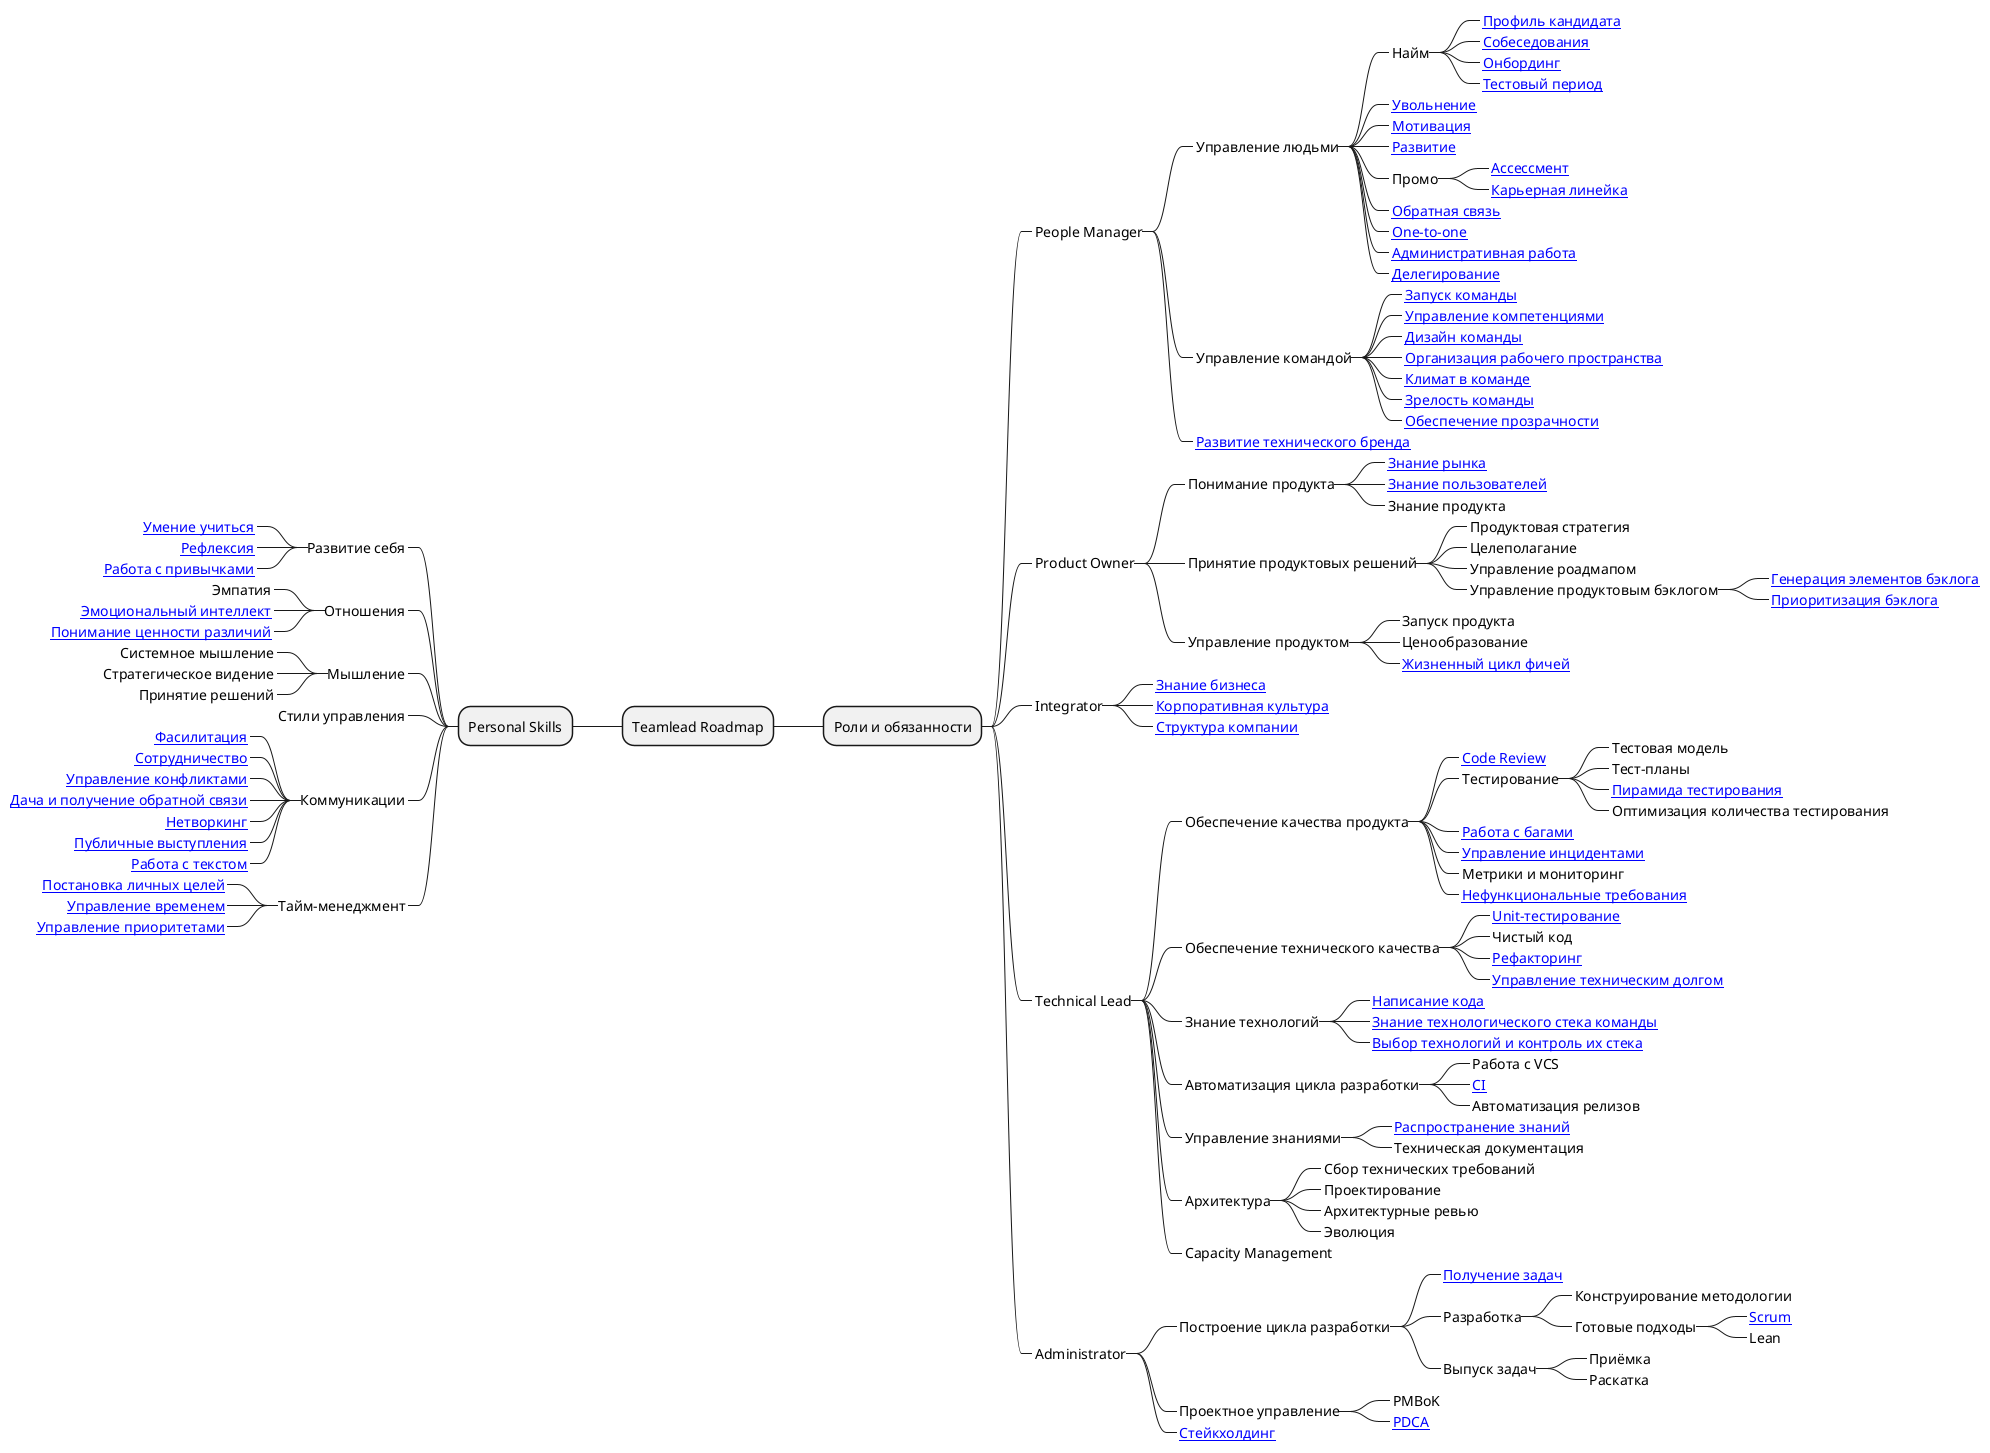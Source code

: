 @startmindmap
* Teamlead Roadmap
** Роли и обязанности
***_ People Manager
****_ Управление людьми
*****_ Найм
******_ [[https://github.com/tlbootcamp/tlroadmap/blob/master/skills/resource-manager/profile.md Профиль кандидата]]
******_ [[https://github.com/tlbootcamp/tlroadmap/blob/master/skills/resource-manager/interview.md Собеседования]]
******_ [[https://github.com/tlbootcamp/tlroadmap/blob/master/skills/resource-manager/onboarding.md Онбординг]]
******_ [[https://github.com/tlbootcamp/tlroadmap/blob/master/skills/resource-manager/test-period.md Тестовый период]]
*****_ [[https://github.com/tlbootcamp/tlroadmap/blob/master/skills/resource-manager/firing.md Увольнение]]
*****_ [[https://github.com/tlbootcamp/tlroadmap/blob/master/skills/resource-manager/motivation.md Мотивация]]
*****_ [[https://github.com/tlbootcamp/tlroadmap/blob/master/skills/resource-manager/development.md Развитие]]
*****_ Промо
******_ [[https://github.com/tlbootcamp/tlroadmap/blob/master/skills/resource-manager/assessment.md Ассессмент]]
******_ [[https://github.com/tlbootcamp/tlroadmap/blob/master/skills/resource-manager/career.md Карьерная линейка]]
*****_ [[https://github.com/tlbootcamp/tlroadmap/blob/master/skills/resource-manager/feedback.md Обратная связь]]
*****_ [[https://github.com/tlbootcamp/tlroadmap/blob/master/skills/resource-manager/one-to-one.md One-to-one]]
*****_ [[https://github.com/tlbootcamp/tlroadmap/blob/master/skills/resource-manager/admin.md Административная работа]]
*****_ [[https://github.com/tlbootcamp/tlroadmap/blob/master/skills/resource-manager/delegation.md Делегирование]]
****_ Управление командой
*****_ [[https://github.com/tlbootcamp/tlroadmap/blob/master/skills/resource-manager/team-launch.md Запуск команды]]
*****_ [[https://github.com/tlbootcamp/tlroadmap/blob/master/skills/resource-manager/competency-management.md Управление компетенциями]]
*****_ [[https://github.com/tlbootcamp/tlroadmap/blob/master/skills/resource-manager/team-design.md Дизайн команды]]
*****_ [[https://github.com/tlbootcamp/tlroadmap/blob/master/skills/resource-manager/workspace.md Организация рабочего пространства]]
*****_ [[https://github.com/tlbootcamp/tlroadmap/blob/master/skills/resource-manager/team-climate.md Климат в команде]]
*****_ [[https://github.com/tlbootcamp/tlroadmap/blob/master/skills/resource-manager/team-maturity.md Зрелость команды]]
*****_ [[https://github.com/tlbootcamp/tlroadmap/blob/master/skills/resource-manager/transparency.md Обеспечение прозрачности]]
****_ [[https://github.com/tlbootcamp/tlroadmap/blob/master/skills/resource-manager/techpr.md Развитие технического бренда]]
***_ Product Owner
****_ Понимание продукта
*****_ [[https://github.com/tlbootcamp/tlroadmap/blob/master/skills/product-owner/market-knowledge.md Знание рынка]]
*****_ [[https://github.com/tlbootcamp/tlroadmap/blob/master/skills/product-owner/user-knowledge.md Знание пользователей]]
*****_ Знание продукта
****_ Принятие продуктовых решений
*****_ Продуктовая стратегия
*****_ Целеполагание
*****_ Управление роадмапом
*****_ Управление продуктовым бэклогом
******_ [[https://github.com/tlbootcamp/tlroadmap/blob/master/skills/product-owner/backlog-generation.md Генерация элементов бэклога]]
******_ [[https://github.com/tlbootcamp/tlroadmap/blob/master/skills/product-owner/backlog-prioritization.md Приоритизация бэклога]]
****_ Управление продуктом
*****_ Запуск продукта
*****_ Ценообразование
*****_ [[https://github.com/tlbootcamp/tlroadmap/blob/master/skills/product-owner/feature-lifecycle.md Жизненный цикл фичей]]
***_ Integrator
****_ [[https://github.com/tlbootcamp/tlroadmap/blob/master/skills/integrator/business-knowledge.md Знание бизнеса]]
****_ [[https://github.com/tlbootcamp/tlroadmap/blob/master/skills/integrator/corporate-culture.md Корпоративная культура]]
****_ [[https://github.com/tlbootcamp/tlroadmap/blob/master/skills/integrator/company-structure.md Структура компании]]
***_ Technical Lead
****_ Обеспечение качества продукта
*****_ [[https://github.com/tlbootcamp/tlroadmap/blob/master/skills/technical-lead/code-review.md Code Review]]
*****_ Тестирование
******_ Тестовая модель
******_ Тест-планы
******_ [[https://github.com/tlbootcamp/tlroadmap/blob/master/skills/technical-lead/test-pyramid.md Пирамида тестирования]]
******_ Оптимизация количества тестирования
*****_ [[https://github.com/tlbootcamp/tlroadmap/blob/master/skills/technical-lead/bugs.md Работа с багами]]
*****_ [[https://github.com/tlbootcamp/tlroadmap/blob/master/skills/technical-lead/incident-management.md Управление инцидентами]]
*****_ Метрики и мониторинг
*****_ [[https://github.com/tlbootcamp/tlroadmap/blob/master/skills/technical-lead/nfr.md Нефункциональные требования]]
****_ Обеспечение технического качества
*****_ [[https://github.com/tlbootcamp/tlroadmap/blob/master/skills/technical-lead/unit-testing.md Unit-тестирование]]
*****_ Чистый код
*****_ [[https://github.com/tlbootcamp/tlroadmap/blob/master/skills/technical-lead/refactoring.md Рефакторинг]]
*****_ [[https://github.com/tlbootcamp/tlroadmap/blob/master/skills/technical-lead/technical-debt.md Управление техническим долгом]]
****_ Знание технологий
*****_ [[https://github.com/tlbootcamp/tlroadmap/blob/master/skills/technical-lead/code.md Написание кода]]
*****_ [[https://github.com/tlbootcamp/tlroadmap/blob/master/skills/technical-lead/stack-knowledge.md Знание технологического стека команды]]
*****_ [[https://github.com/tlbootcamp/tlroadmap/blob/master/skills/technical-lead/stack-choice.md Выбор технологий и контроль их стека]]
****_ Автоматизация цикла разработки
*****_ Работа с VCS
*****_ [[https://github.com/tlbootcamp/tlroadmap/blob/master/skills/technical-lead/ci.md CI]]
*****_ Автоматизация релизов
****_ Управление знаниями
*****_ [[https://github.com/tlbootcamp/tlroadmap/blob/master/skills/technical-lead/knowledge-management.md Распространение знаний]]
*****_ Техническая документация
****_ Архитектура
*****_ Сбор технических требований
*****_ Проектирование
*****_ Архитектурные ревью
*****_ Эволюция
****_ Capacity Management
***_ Administrator
****_ Построение цикла разработки
*****_ [[https://github.com/tlbootcamp/tlroadmap/blob/master/skills/administrator/task-inbox.md Получение задач]]
*****_ Разработка
******_ Конструирование методологии
******_ Готовые подходы
*******_ [[https://github.com/tlbootcamp/tlroadmap/blob/master/skills/administrator/scrum.md Scrum]]
*******_ Lean
*****_ Выпуск задач
******_ Приёмка
******_ Раскатка
****_ Проектное управление
*****_ PMBoK
*****_ [[https://github.com/tlbootcamp/tlroadmap/blob/master/skills/administrator/pdca.md PDCA]]
****_ [[https://github.com/tlbootcamp/tlroadmap/blob/master/skills/administrator/stakeholding.md Стейкхолдинг]]

left side

** Personal Skills
***_ Развитие себя
****_ [[https://github.com/tlbootcamp/tlroadmap/blob/master/skills/self-improvement/learning.md Умение учиться]]
****_ [[https://github.com/tlbootcamp/tlroadmap/blob/master/skills/self-improvement/reflection.md Рефлексия]]
****_ [[https://github.com/tlbootcamp/tlroadmap/blob/master/skills/self-improvement/habits.md Работа с привычками]]
***_ Отношения
****_ Эмпатия
****_ [[https://github.com/tlbootcamp/tlroadmap/blob/master/skills/self-improvement/emotional-intelligence.md Эмоциональный интеллект]]
****_ [[https://github.com/tlbootcamp/tlroadmap/blob/master/skills/self-improvement/diversity.md Понимание ценности различий]]
***_ Мышление
****_ Системное мышление
****_ Стратегическое видение
****_ Принятие решений
***_ Стили управления
***_ Коммуникации
****_ [[https://github.com/tlbootcamp/tlroadmap/blob/master/skills/self-improvement/facilitation.md Фасилитация]]
****_ [[https://github.com/tlbootcamp/tlroadmap/blob/master/skills/self-improvement/cooperation.md Сотрудничество]]
****_ [[https://github.com/tlbootcamp/tlroadmap/blob/master/skills/self-improvement/conflicts.md Управление конфликтами]]
****_ [[https://github.com/tlbootcamp/tlroadmap/blob/master/skills/self-improvement/feedback.md Дача и получение обратной связи]]
****_ [[https://github.com/tlbootcamp/tlroadmap/blob/master/skills/self-improvement/networking.md Нетворкинг]]
****_ [[https://github.com/tlbootcamp/tlroadmap/blob/master/skills/self-improvement/public-speaking.md Публичные выступления]]
****_ [[https://github.com/tlbootcamp/tlroadmap/blob/master/skills/self-improvement/text.md Работа с текстом]]
***_ Тайм-менеджмент
****_ [[https://github.com/tlbootcamp/tlroadmap/blob/master/skills/self-improvement/goal-setting.md Постановка личных целей]]
****_ [[https://github.com/tlbootcamp/tlroadmap/blob/master/skills/self-improvement/time-management.md Управление временем]]
****_ [[https://github.com/tlbootcamp/tlroadmap/blob/master/skills/self-improvement/prioritization.md Управление приоритетами]]

@endmindmap
